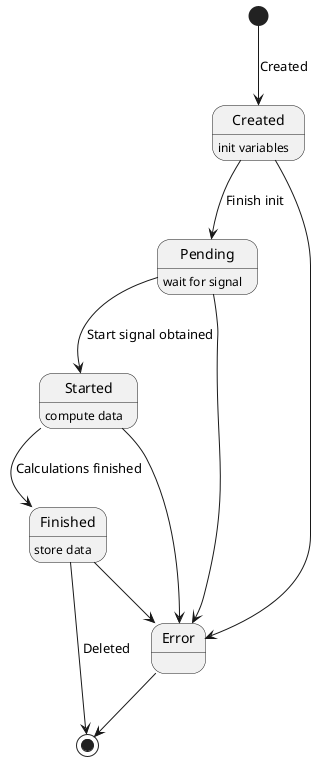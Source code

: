 @startuml
state Created : init variables
state Pending : wait for signal
state Started : compute data
state Finished : store data
state Error

[*] --> Created: Created
Created --> Pending: Finish init
Pending --> Started: Start signal obtained
Started --> Finished: Calculations finished
Finished --> [*]: Deleted
Created --> Error
Pending --> Error
Started --> Error
Finished --> Error
Error --> [*]

@enduml